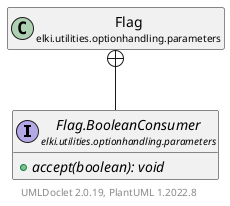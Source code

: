 @startuml
    remove .*\.(Instance|Par|Parameterizer|Factory)$
    set namespaceSeparator none
    hide empty fields
    hide empty methods

    interface "<size:14>Flag.BooleanConsumer\n<size:10>elki.utilities.optionhandling.parameters" as elki.utilities.optionhandling.parameters.Flag.BooleanConsumer [[Flag.BooleanConsumer.html]] {
        {abstract} +accept(boolean): void
    }

    class "<size:14>Flag\n<size:10>elki.utilities.optionhandling.parameters" as elki.utilities.optionhandling.parameters.Flag [[Flag.html]]

    elki.utilities.optionhandling.parameters.Flag +-- elki.utilities.optionhandling.parameters.Flag.BooleanConsumer

    center footer UMLDoclet 2.0.19, PlantUML 1.2022.8
@enduml
